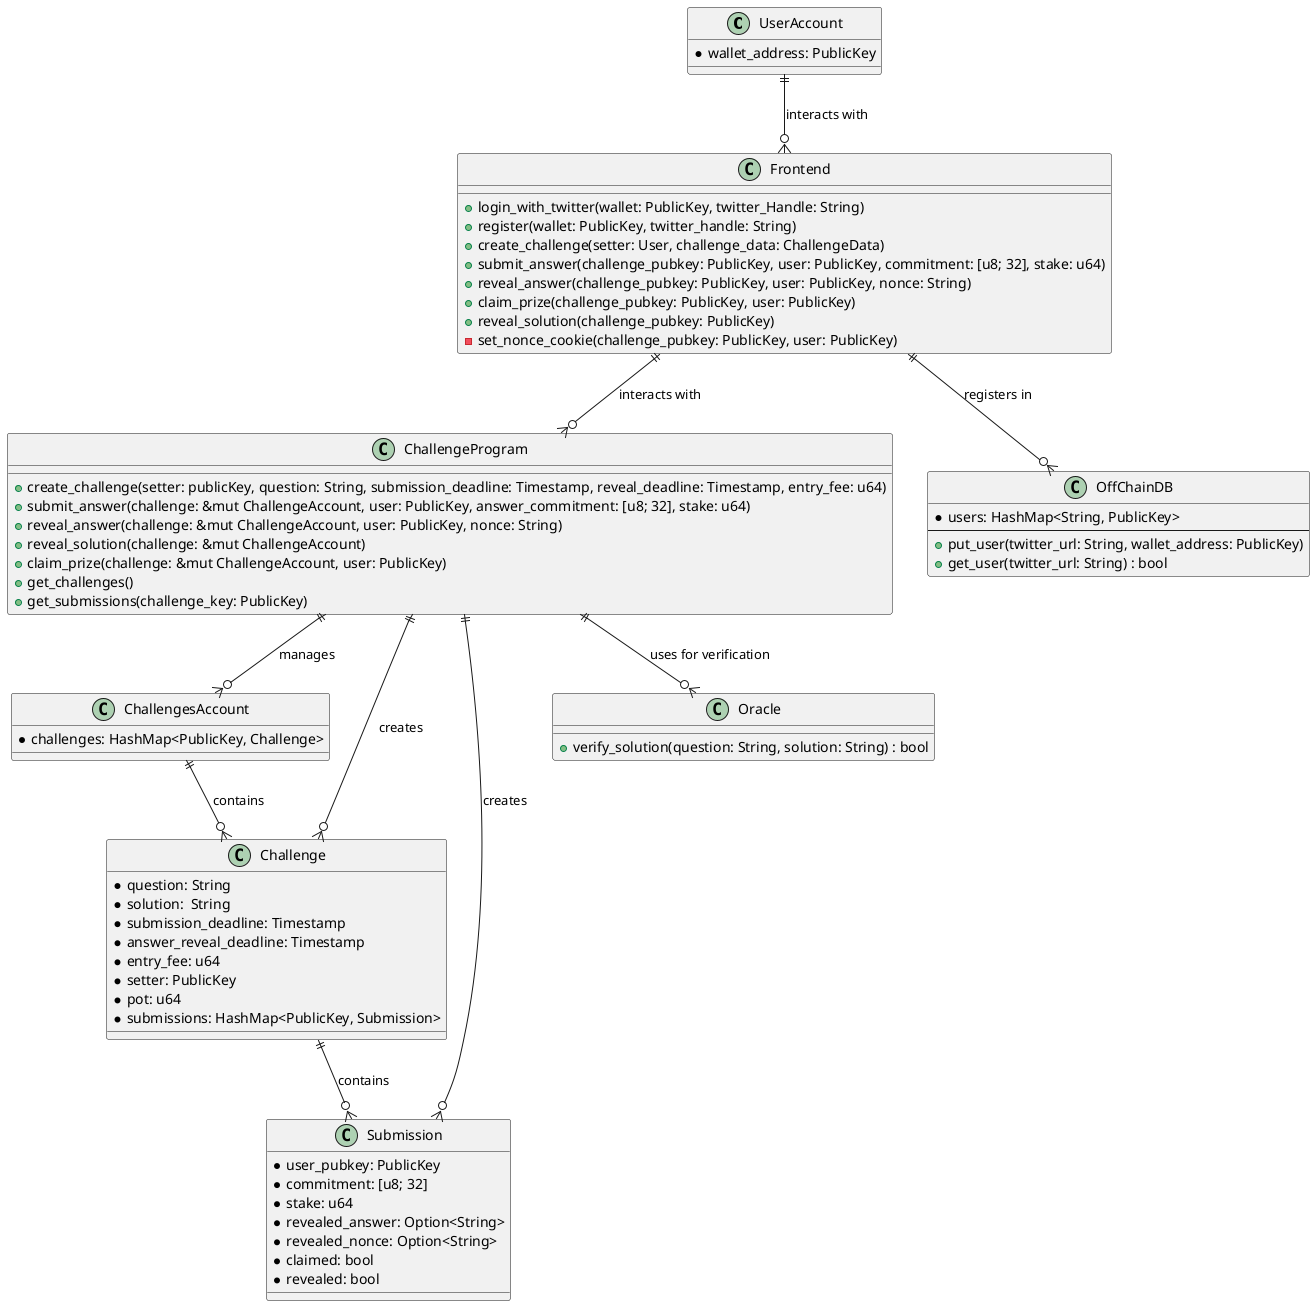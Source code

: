 @startuml
!define RECTANGLE class

RECTANGLE "UserAccount" {
  * wallet_address: PublicKey
}

RECTANGLE "ChallengesAccount" {
  * challenges: HashMap<PublicKey, Challenge>
}

RECTANGLE "Submission" {
  * user_pubkey: PublicKey
  * commitment: [u8; 32]
  * stake: u64
  * revealed_answer: Option<String>
  * revealed_nonce: Option<String>
  * claimed: bool
  * revealed: bool
}

RECTANGLE "ChallengeProgram" {
  + create_challenge(setter: publicKey, question: String, submission_deadline: Timestamp, reveal_deadline: Timestamp, entry_fee: u64)
  + submit_answer(challenge: &mut ChallengeAccount, user: PublicKey, answer_commitment: [u8; 32], stake: u64)
  + reveal_answer(challenge: &mut ChallengeAccount, user: PublicKey, nonce: String)
  + reveal_solution(challenge: &mut ChallengeAccount)
  + claim_prize(challenge: &mut ChallengeAccount, user: PublicKey)
  + get_challenges()
  + get_submissions(challenge_key: PublicKey)
}


RECTANGLE "Challenge" {
  * question: String
  * solution:  String
  * submission_deadline: Timestamp
  * answer_reveal_deadline: Timestamp
  * entry_fee: u64
  * setter: PublicKey
  * pot: u64
  * submissions: HashMap<PublicKey, Submission>
}

RECTANGLE "Oracle" {
  + verify_solution(question: String, solution: String) : bool
}

RECTANGLE "OffChainDB" {
  * users: HashMap<String, PublicKey>
  --
  + put_user(twitter_url: String, wallet_address: PublicKey)
  + get_user(twitter_url: String) : bool
}

RECTANGLE "Frontend" {
  + login_with_twitter(wallet: PublicKey, twitter_Handle: String)
  + register(wallet: PublicKey, twitter_handle: String)
  + create_challenge(setter: User, challenge_data: ChallengeData)
  + submit_answer(challenge_pubkey: PublicKey, user: PublicKey, commitment: [u8; 32], stake: u64)
  + reveal_answer(challenge_pubkey: PublicKey, user: PublicKey, nonce: String)
  + claim_prize(challenge_pubkey: PublicKey, user: PublicKey)
  + reveal_solution(challenge_pubkey: PublicKey)
  - set_nonce_cookie(challenge_pubkey: PublicKey, user: PublicKey)
}

UserAccount       ||--o{ Frontend : interacts with
Frontend          ||--o{ OffChainDB : registers in
ChallengesAccount ||--o{ Challenge: contains
ChallengeProgram  ||--o{ ChallengesAccount : manages
ChallengeProgram  ||--o{ Oracle : uses for verification
ChallengeProgram  ||--o{ Challenge: creates
ChallengeProgram  ||--o{ Submission: creates
Challenge         ||--o{ Submission: contains
Frontend ||--o{ ChallengeProgram : interacts with
@enduml